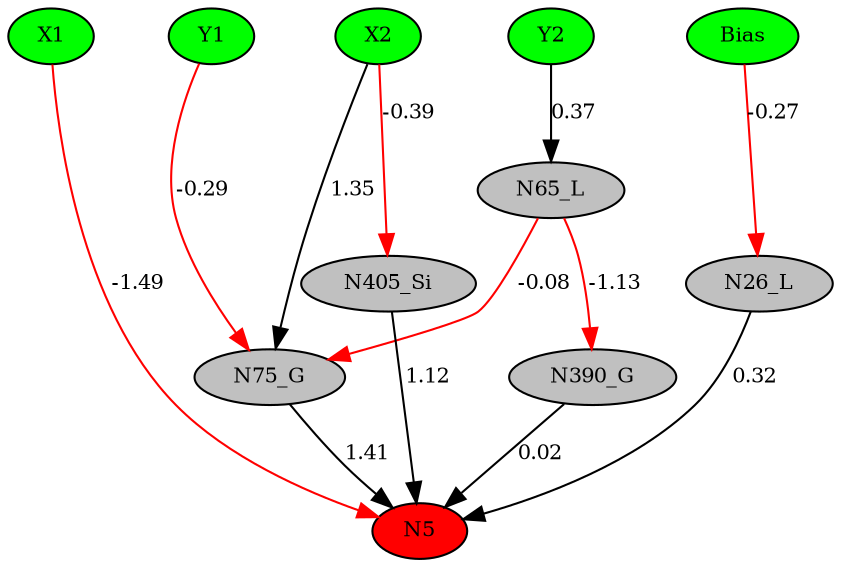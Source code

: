 digraph g { 
N0 [shape=ellipse, label=Bias,fontsize=10,height=0.1,width=0.1,style=filled,fillcolor=green]
N1[shape=ellipse label=X1,fontsize=10,height=0.1,width=0.1,style=filled,fillcolor=green]
N2[shape=ellipse label=Y1,fontsize=10,height=0.1,width=0.1,style=filled,fillcolor=green]
N3[shape=ellipse label=X2,fontsize=10,height=0.1,width=0.1,style=filled,fillcolor=green]
N4[shape=ellipse label=Y2,fontsize=10,height=0.1,width=0.1,style=filled,fillcolor=green]
N5[shape=ellipse,fontsize = 10, height = 0.1, width = 0.1, style = filled, fillcolor = red]
N26[shape=ellipse, label=N26_L,fontsize=10,height=0.1,width=0.1,style=filled,fillcolor=gray]
N65[shape=ellipse, label=N65_L,fontsize=10,height=0.1,width=0.1,style=filled,fillcolor=gray]
N75[shape=ellipse, label=N75_G,fontsize=10,height=0.1,width=0.1,style=filled,fillcolor=gray]
N390[shape=ellipse, label=N390_G,fontsize=10,height=0.1,width=0.1,style=filled,fillcolor=gray]
N405[shape=ellipse, label=N405_Si,fontsize=10,height=0.1,width=0.1,style=filled,fillcolor=gray]
N1 -> N5 [color=red] [arrowType=inv][ label=-1.49,fontsize=10]
N0 -> N26 [color=red] [arrowType=inv][ label=-0.27,fontsize=10]
N26 -> N5 [color=black] [ label=0.32,fontsize=10]
N4 -> N65 [color=black] [ label=0.37,fontsize=10]
N2 -> N75 [color=red] [arrowType=inv][ label=-0.29,fontsize=10]
N75 -> N5 [color=black] [ label=1.41,fontsize=10]
N3 -> N75 [color=black] [ label=1.35,fontsize=10]
N65 -> N75 [color=red] [arrowType=inv][ label=-0.08,fontsize=10]
N65 -> N390 [color=red] [arrowType=inv][ label=-1.13,fontsize=10]
N390 -> N5 [color=black] [ label=0.02,fontsize=10]
N3 -> N405 [color=red] [arrowType=inv][ label=-0.39,fontsize=10]
N405 -> N5 [color=black] [ label=1.12,fontsize=10]
 { rank=same; 
N5
 } 
 { rank=same; 
N1 ->N2 ->N3 ->N4 ->N0 [style=invis]
 } 
}
